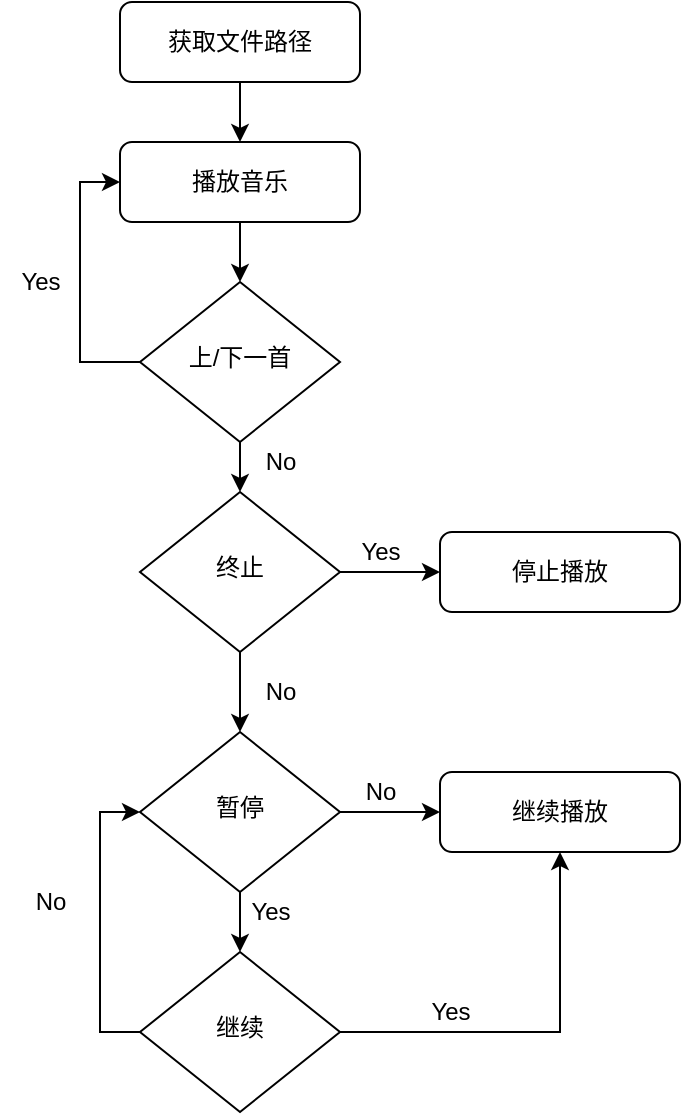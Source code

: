 <mxfile version="13.5.1" type="github">
  <diagram id="C5RBs43oDa-KdzZeNtuy" name="Page-1">
    <mxGraphModel grid="1" shadow="0" math="0" pageHeight="1169" pageWidth="827" pageScale="1" page="1" fold="1" arrows="1" connect="1" tooltips="1" guides="1" gridSize="10" dy="496" dx="873">
      <root>
        <mxCell id="WIyWlLk6GJQsqaUBKTNV-0" />
        <mxCell id="WIyWlLk6GJQsqaUBKTNV-1" parent="WIyWlLk6GJQsqaUBKTNV-0" />
        <mxCell id="OjQTJ7pmUFGm9DX2BEn4-25" parent="WIyWlLk6GJQsqaUBKTNV-1" edge="1" target="OjQTJ7pmUFGm9DX2BEn4-18" source="WIyWlLk6GJQsqaUBKTNV-3" style="edgeStyle=orthogonalEdgeStyle;rounded=0;orthogonalLoop=1;jettySize=auto;html=1;exitX=0.5;exitY=1;exitDx=0;exitDy=0;entryX=0.5;entryY=0;entryDx=0;entryDy=0;">
          <mxGeometry as="geometry" relative="1" />
        </mxCell>
        <mxCell id="WIyWlLk6GJQsqaUBKTNV-3" value="播放音乐" parent="WIyWlLk6GJQsqaUBKTNV-1" style="rounded=1;whiteSpace=wrap;html=1;fontSize=12;glass=0;strokeWidth=1;shadow=0;" vertex="1">
          <mxGeometry as="geometry" height="40" width="120" y="100" x="160" />
        </mxCell>
        <mxCell id="OjQTJ7pmUFGm9DX2BEn4-5" parent="WIyWlLk6GJQsqaUBKTNV-1" edge="1" target="WIyWlLk6GJQsqaUBKTNV-7" source="WIyWlLk6GJQsqaUBKTNV-6" style="edgeStyle=orthogonalEdgeStyle;rounded=0;orthogonalLoop=1;jettySize=auto;html=1;exitX=1;exitY=0.5;exitDx=0;exitDy=0;entryX=0;entryY=0.5;entryDx=0;entryDy=0;">
          <mxGeometry as="geometry" relative="1" />
        </mxCell>
        <mxCell id="OjQTJ7pmUFGm9DX2BEn4-7" parent="WIyWlLk6GJQsqaUBKTNV-1" edge="1" target="WIyWlLk6GJQsqaUBKTNV-10" source="WIyWlLk6GJQsqaUBKTNV-6" style="edgeStyle=orthogonalEdgeStyle;rounded=0;orthogonalLoop=1;jettySize=auto;html=1;exitX=0.5;exitY=1;exitDx=0;exitDy=0;entryX=0.5;entryY=0;entryDx=0;entryDy=0;">
          <mxGeometry as="geometry" relative="1" />
        </mxCell>
        <mxCell id="WIyWlLk6GJQsqaUBKTNV-6" value="终止" parent="WIyWlLk6GJQsqaUBKTNV-1" style="rhombus;whiteSpace=wrap;html=1;shadow=0;fontFamily=Helvetica;fontSize=12;align=center;strokeWidth=1;spacing=6;spacingTop=-4;" vertex="1">
          <mxGeometry as="geometry" height="80" width="100" y="275" x="170" />
        </mxCell>
        <mxCell id="WIyWlLk6GJQsqaUBKTNV-7" value="停止播放" parent="WIyWlLk6GJQsqaUBKTNV-1" style="rounded=1;whiteSpace=wrap;html=1;fontSize=12;glass=0;strokeWidth=1;shadow=0;" vertex="1">
          <mxGeometry as="geometry" height="40" width="120" y="295" x="320" />
        </mxCell>
        <mxCell id="OjQTJ7pmUFGm9DX2BEn4-9" parent="WIyWlLk6GJQsqaUBKTNV-1" edge="1" target="WIyWlLk6GJQsqaUBKTNV-12" source="WIyWlLk6GJQsqaUBKTNV-10" style="edgeStyle=orthogonalEdgeStyle;rounded=0;orthogonalLoop=1;jettySize=auto;html=1;exitX=1;exitY=0.5;exitDx=0;exitDy=0;entryX=0;entryY=0.5;entryDx=0;entryDy=0;">
          <mxGeometry as="geometry" relative="1" />
        </mxCell>
        <mxCell id="OjQTJ7pmUFGm9DX2BEn4-11" parent="WIyWlLk6GJQsqaUBKTNV-1" edge="1" source="WIyWlLk6GJQsqaUBKTNV-10" style="edgeStyle=orthogonalEdgeStyle;rounded=0;orthogonalLoop=1;jettySize=auto;html=1;exitX=0.5;exitY=1;exitDx=0;exitDy=0;entryX=0.5;entryY=0;entryDx=0;entryDy=0;">
          <mxGeometry as="geometry" relative="1">
            <mxPoint as="targetPoint" y="505" x="220" />
          </mxGeometry>
        </mxCell>
        <mxCell id="WIyWlLk6GJQsqaUBKTNV-10" value="暂停" parent="WIyWlLk6GJQsqaUBKTNV-1" style="rhombus;whiteSpace=wrap;html=1;shadow=0;fontFamily=Helvetica;fontSize=12;align=center;strokeWidth=1;spacing=6;spacingTop=-4;" vertex="1">
          <mxGeometry as="geometry" height="80" width="100" y="395" x="170" />
        </mxCell>
        <mxCell id="WIyWlLk6GJQsqaUBKTNV-12" value="继续播放" parent="WIyWlLk6GJQsqaUBKTNV-1" style="rounded=1;whiteSpace=wrap;html=1;fontSize=12;glass=0;strokeWidth=1;shadow=0;" vertex="1">
          <mxGeometry as="geometry" height="40" width="120" y="415" x="320" />
        </mxCell>
        <mxCell id="OjQTJ7pmUFGm9DX2BEn4-2" parent="WIyWlLk6GJQsqaUBKTNV-1" edge="1" target="WIyWlLk6GJQsqaUBKTNV-3" source="OjQTJ7pmUFGm9DX2BEn4-0" style="edgeStyle=orthogonalEdgeStyle;rounded=0;orthogonalLoop=1;jettySize=auto;html=1;exitX=0.5;exitY=1;exitDx=0;exitDy=0;entryX=0.5;entryY=0;entryDx=0;entryDy=0;">
          <mxGeometry as="geometry" relative="1" />
        </mxCell>
        <mxCell id="OjQTJ7pmUFGm9DX2BEn4-0" value="获取文件路径" parent="WIyWlLk6GJQsqaUBKTNV-1" style="rounded=1;whiteSpace=wrap;html=1;fontSize=12;glass=0;strokeWidth=1;shadow=0;" vertex="1">
          <mxGeometry as="geometry" height="40" width="120" y="30" x="160" />
        </mxCell>
        <mxCell id="OjQTJ7pmUFGm9DX2BEn4-4" value="Yes" parent="WIyWlLk6GJQsqaUBKTNV-1" style="text;html=1;align=center;verticalAlign=middle;resizable=0;points=[];autosize=1;" vertex="1">
          <mxGeometry as="geometry" height="20" width="40" y="295" x="270" />
        </mxCell>
        <mxCell id="OjQTJ7pmUFGm9DX2BEn4-8" value="No" parent="WIyWlLk6GJQsqaUBKTNV-1" style="text;html=1;align=center;verticalAlign=middle;resizable=0;points=[];autosize=1;" vertex="1">
          <mxGeometry as="geometry" height="20" width="30" y="365" x="225" />
        </mxCell>
        <mxCell id="OjQTJ7pmUFGm9DX2BEn4-10" value="Yes" parent="WIyWlLk6GJQsqaUBKTNV-1" style="text;html=1;align=center;verticalAlign=middle;resizable=0;points=[];autosize=1;" vertex="1">
          <mxGeometry as="geometry" height="20" width="40" y="475" x="215" />
        </mxCell>
        <mxCell id="OjQTJ7pmUFGm9DX2BEn4-12" value="No" parent="WIyWlLk6GJQsqaUBKTNV-1" style="text;html=1;align=center;verticalAlign=middle;resizable=0;points=[];autosize=1;" vertex="1">
          <mxGeometry as="geometry" height="20" width="30" y="415" x="275" />
        </mxCell>
        <mxCell id="OjQTJ7pmUFGm9DX2BEn4-14" parent="WIyWlLk6GJQsqaUBKTNV-1" edge="1" target="WIyWlLk6GJQsqaUBKTNV-10" source="OjQTJ7pmUFGm9DX2BEn4-13" style="edgeStyle=orthogonalEdgeStyle;rounded=0;orthogonalLoop=1;jettySize=auto;html=1;exitX=0;exitY=0.5;exitDx=0;exitDy=0;entryX=0;entryY=0.5;entryDx=0;entryDy=0;">
          <mxGeometry as="geometry" relative="1" />
        </mxCell>
        <mxCell id="OjQTJ7pmUFGm9DX2BEn4-16" parent="WIyWlLk6GJQsqaUBKTNV-1" edge="1" target="WIyWlLk6GJQsqaUBKTNV-12" source="OjQTJ7pmUFGm9DX2BEn4-13" style="edgeStyle=orthogonalEdgeStyle;rounded=0;orthogonalLoop=1;jettySize=auto;html=1;exitX=1;exitY=0.5;exitDx=0;exitDy=0;entryX=0.5;entryY=1;entryDx=0;entryDy=0;">
          <mxGeometry as="geometry" relative="1" />
        </mxCell>
        <mxCell id="OjQTJ7pmUFGm9DX2BEn4-13" value="继续" parent="WIyWlLk6GJQsqaUBKTNV-1" style="rhombus;whiteSpace=wrap;html=1;shadow=0;fontFamily=Helvetica;fontSize=12;align=center;strokeWidth=1;spacing=6;spacingTop=-4;" vertex="1">
          <mxGeometry as="geometry" height="80" width="100" y="505" x="170" />
        </mxCell>
        <mxCell id="OjQTJ7pmUFGm9DX2BEn4-15" value="No" parent="WIyWlLk6GJQsqaUBKTNV-1" style="text;html=1;align=center;verticalAlign=middle;resizable=0;points=[];autosize=1;" vertex="1">
          <mxGeometry as="geometry" height="20" width="30" y="470" x="110" />
        </mxCell>
        <mxCell id="OjQTJ7pmUFGm9DX2BEn4-17" value="Yes" parent="WIyWlLk6GJQsqaUBKTNV-1" style="text;html=1;align=center;verticalAlign=middle;resizable=0;points=[];autosize=1;" vertex="1">
          <mxGeometry as="geometry" height="20" width="40" y="525" x="305" />
        </mxCell>
        <mxCell id="OjQTJ7pmUFGm9DX2BEn4-19" parent="WIyWlLk6GJQsqaUBKTNV-1" edge="1" target="WIyWlLk6GJQsqaUBKTNV-6" source="OjQTJ7pmUFGm9DX2BEn4-18" style="edgeStyle=orthogonalEdgeStyle;rounded=0;orthogonalLoop=1;jettySize=auto;html=1;exitX=0.5;exitY=1;exitDx=0;exitDy=0;entryX=0.5;entryY=0;entryDx=0;entryDy=0;">
          <mxGeometry as="geometry" relative="1" />
        </mxCell>
        <mxCell id="OjQTJ7pmUFGm9DX2BEn4-23" parent="WIyWlLk6GJQsqaUBKTNV-1" edge="1" target="WIyWlLk6GJQsqaUBKTNV-3" source="OjQTJ7pmUFGm9DX2BEn4-18" style="edgeStyle=orthogonalEdgeStyle;rounded=0;orthogonalLoop=1;jettySize=auto;html=1;exitX=0;exitY=0.5;exitDx=0;exitDy=0;entryX=0;entryY=0.5;entryDx=0;entryDy=0;">
          <mxGeometry as="geometry" relative="1">
            <mxPoint as="targetPoint" y="210" x="130" />
          </mxGeometry>
        </mxCell>
        <mxCell id="OjQTJ7pmUFGm9DX2BEn4-18" value="上/下一首" parent="WIyWlLk6GJQsqaUBKTNV-1" style="rhombus;whiteSpace=wrap;html=1;shadow=0;fontFamily=Helvetica;fontSize=12;align=center;strokeWidth=1;spacing=6;spacingTop=-4;" vertex="1">
          <mxGeometry as="geometry" height="80" width="100" y="170" x="170" />
        </mxCell>
        <mxCell id="OjQTJ7pmUFGm9DX2BEn4-20" value="No" parent="WIyWlLk6GJQsqaUBKTNV-1" style="text;html=1;align=center;verticalAlign=middle;resizable=0;points=[];autosize=1;" vertex="1">
          <mxGeometry as="geometry" height="20" width="30" y="250" x="225" />
        </mxCell>
        <mxCell id="OjQTJ7pmUFGm9DX2BEn4-26" value="Yes" parent="WIyWlLk6GJQsqaUBKTNV-1" style="text;html=1;align=center;verticalAlign=middle;resizable=0;points=[];autosize=1;" vertex="1">
          <mxGeometry as="geometry" height="20" width="40" y="160" x="100" />
        </mxCell>
      </root>
    </mxGraphModel>
  </diagram>
</mxfile>
